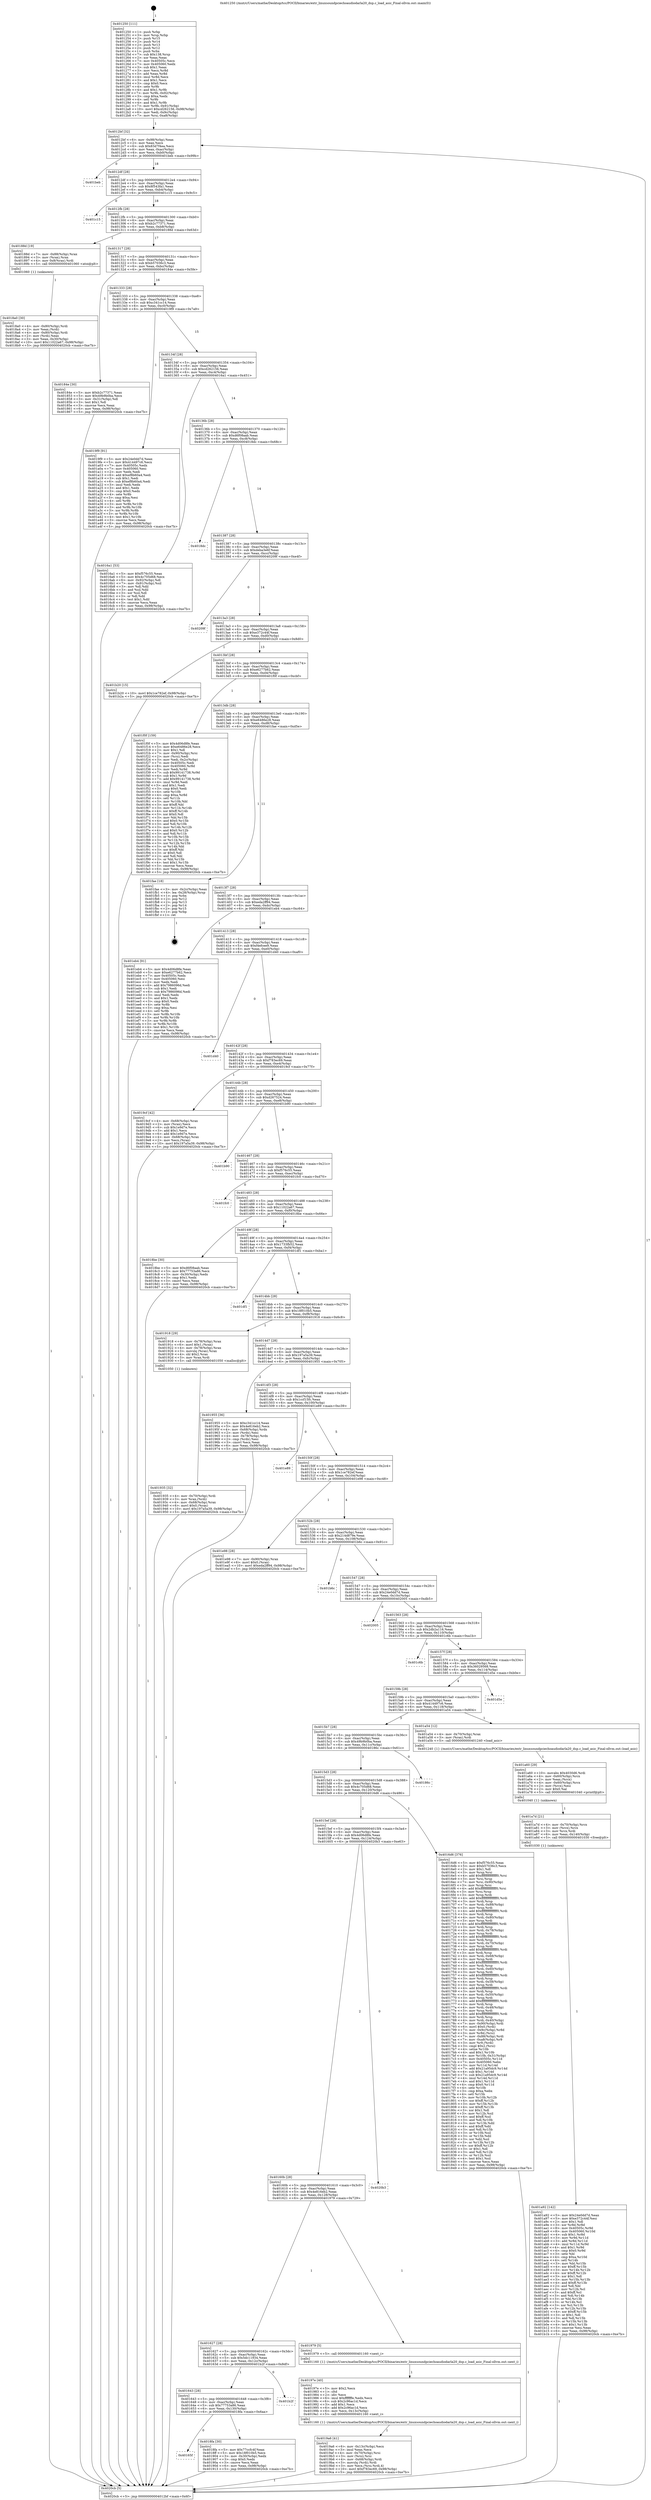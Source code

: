 digraph "0x401250" {
  label = "0x401250 (/mnt/c/Users/mathe/Desktop/tcc/POCII/binaries/extr_linuxsoundpciechoaudiodarla20_dsp.c_load_asic_Final-ollvm.out::main(0))"
  labelloc = "t"
  node[shape=record]

  Entry [label="",width=0.3,height=0.3,shape=circle,fillcolor=black,style=filled]
  "0x4012bf" [label="{
     0x4012bf [32]\l
     | [instrs]\l
     &nbsp;&nbsp;0x4012bf \<+6\>: mov -0x98(%rbp),%eax\l
     &nbsp;&nbsp;0x4012c5 \<+2\>: mov %eax,%ecx\l
     &nbsp;&nbsp;0x4012c7 \<+6\>: sub $0x83d7f4ea,%ecx\l
     &nbsp;&nbsp;0x4012cd \<+6\>: mov %eax,-0xac(%rbp)\l
     &nbsp;&nbsp;0x4012d3 \<+6\>: mov %ecx,-0xb0(%rbp)\l
     &nbsp;&nbsp;0x4012d9 \<+6\>: je 0000000000401beb \<main+0x99b\>\l
  }"]
  "0x401beb" [label="{
     0x401beb\l
  }", style=dashed]
  "0x4012df" [label="{
     0x4012df [28]\l
     | [instrs]\l
     &nbsp;&nbsp;0x4012df \<+5\>: jmp 00000000004012e4 \<main+0x94\>\l
     &nbsp;&nbsp;0x4012e4 \<+6\>: mov -0xac(%rbp),%eax\l
     &nbsp;&nbsp;0x4012ea \<+5\>: sub $0x8f543fa1,%eax\l
     &nbsp;&nbsp;0x4012ef \<+6\>: mov %eax,-0xb4(%rbp)\l
     &nbsp;&nbsp;0x4012f5 \<+6\>: je 0000000000401c15 \<main+0x9c5\>\l
  }"]
  Exit [label="",width=0.3,height=0.3,shape=circle,fillcolor=black,style=filled,peripheries=2]
  "0x401c15" [label="{
     0x401c15\l
  }", style=dashed]
  "0x4012fb" [label="{
     0x4012fb [28]\l
     | [instrs]\l
     &nbsp;&nbsp;0x4012fb \<+5\>: jmp 0000000000401300 \<main+0xb0\>\l
     &nbsp;&nbsp;0x401300 \<+6\>: mov -0xac(%rbp),%eax\l
     &nbsp;&nbsp;0x401306 \<+5\>: sub $0xb2c77371,%eax\l
     &nbsp;&nbsp;0x40130b \<+6\>: mov %eax,-0xb8(%rbp)\l
     &nbsp;&nbsp;0x401311 \<+6\>: je 000000000040188d \<main+0x63d\>\l
  }"]
  "0x401a92" [label="{
     0x401a92 [142]\l
     | [instrs]\l
     &nbsp;&nbsp;0x401a92 \<+5\>: mov $0x24e0dd7d,%eax\l
     &nbsp;&nbsp;0x401a97 \<+5\>: mov $0xe372c44f,%esi\l
     &nbsp;&nbsp;0x401a9c \<+2\>: mov $0x1,%dl\l
     &nbsp;&nbsp;0x401a9e \<+3\>: xor %r8d,%r8d\l
     &nbsp;&nbsp;0x401aa1 \<+8\>: mov 0x40505c,%r9d\l
     &nbsp;&nbsp;0x401aa9 \<+8\>: mov 0x405060,%r10d\l
     &nbsp;&nbsp;0x401ab1 \<+4\>: sub $0x1,%r8d\l
     &nbsp;&nbsp;0x401ab5 \<+3\>: mov %r9d,%r11d\l
     &nbsp;&nbsp;0x401ab8 \<+3\>: add %r8d,%r11d\l
     &nbsp;&nbsp;0x401abb \<+4\>: imul %r11d,%r9d\l
     &nbsp;&nbsp;0x401abf \<+4\>: and $0x1,%r9d\l
     &nbsp;&nbsp;0x401ac3 \<+4\>: cmp $0x0,%r9d\l
     &nbsp;&nbsp;0x401ac7 \<+3\>: sete %bl\l
     &nbsp;&nbsp;0x401aca \<+4\>: cmp $0xa,%r10d\l
     &nbsp;&nbsp;0x401ace \<+4\>: setl %r14b\l
     &nbsp;&nbsp;0x401ad2 \<+3\>: mov %bl,%r15b\l
     &nbsp;&nbsp;0x401ad5 \<+4\>: xor $0xff,%r15b\l
     &nbsp;&nbsp;0x401ad9 \<+3\>: mov %r14b,%r12b\l
     &nbsp;&nbsp;0x401adc \<+4\>: xor $0xff,%r12b\l
     &nbsp;&nbsp;0x401ae0 \<+3\>: xor $0x1,%dl\l
     &nbsp;&nbsp;0x401ae3 \<+3\>: mov %r15b,%r13b\l
     &nbsp;&nbsp;0x401ae6 \<+4\>: and $0xff,%r13b\l
     &nbsp;&nbsp;0x401aea \<+2\>: and %dl,%bl\l
     &nbsp;&nbsp;0x401aec \<+3\>: mov %r12b,%cl\l
     &nbsp;&nbsp;0x401aef \<+3\>: and $0xff,%cl\l
     &nbsp;&nbsp;0x401af2 \<+3\>: and %dl,%r14b\l
     &nbsp;&nbsp;0x401af5 \<+3\>: or %bl,%r13b\l
     &nbsp;&nbsp;0x401af8 \<+3\>: or %r14b,%cl\l
     &nbsp;&nbsp;0x401afb \<+3\>: xor %cl,%r13b\l
     &nbsp;&nbsp;0x401afe \<+3\>: or %r12b,%r15b\l
     &nbsp;&nbsp;0x401b01 \<+4\>: xor $0xff,%r15b\l
     &nbsp;&nbsp;0x401b05 \<+3\>: or $0x1,%dl\l
     &nbsp;&nbsp;0x401b08 \<+3\>: and %dl,%r15b\l
     &nbsp;&nbsp;0x401b0b \<+3\>: or %r15b,%r13b\l
     &nbsp;&nbsp;0x401b0e \<+4\>: test $0x1,%r13b\l
     &nbsp;&nbsp;0x401b12 \<+3\>: cmovne %esi,%eax\l
     &nbsp;&nbsp;0x401b15 \<+6\>: mov %eax,-0x98(%rbp)\l
     &nbsp;&nbsp;0x401b1b \<+5\>: jmp 00000000004020cb \<main+0xe7b\>\l
  }"]
  "0x40188d" [label="{
     0x40188d [19]\l
     | [instrs]\l
     &nbsp;&nbsp;0x40188d \<+7\>: mov -0x88(%rbp),%rax\l
     &nbsp;&nbsp;0x401894 \<+3\>: mov (%rax),%rax\l
     &nbsp;&nbsp;0x401897 \<+4\>: mov 0x8(%rax),%rdi\l
     &nbsp;&nbsp;0x40189b \<+5\>: call 0000000000401060 \<atoi@plt\>\l
     | [calls]\l
     &nbsp;&nbsp;0x401060 \{1\} (unknown)\l
  }"]
  "0x401317" [label="{
     0x401317 [28]\l
     | [instrs]\l
     &nbsp;&nbsp;0x401317 \<+5\>: jmp 000000000040131c \<main+0xcc\>\l
     &nbsp;&nbsp;0x40131c \<+6\>: mov -0xac(%rbp),%eax\l
     &nbsp;&nbsp;0x401322 \<+5\>: sub $0xb57036c3,%eax\l
     &nbsp;&nbsp;0x401327 \<+6\>: mov %eax,-0xbc(%rbp)\l
     &nbsp;&nbsp;0x40132d \<+6\>: je 000000000040184e \<main+0x5fe\>\l
  }"]
  "0x401a7d" [label="{
     0x401a7d [21]\l
     | [instrs]\l
     &nbsp;&nbsp;0x401a7d \<+4\>: mov -0x70(%rbp),%rcx\l
     &nbsp;&nbsp;0x401a81 \<+3\>: mov (%rcx),%rcx\l
     &nbsp;&nbsp;0x401a84 \<+3\>: mov %rcx,%rdi\l
     &nbsp;&nbsp;0x401a87 \<+6\>: mov %eax,-0x140(%rbp)\l
     &nbsp;&nbsp;0x401a8d \<+5\>: call 0000000000401030 \<free@plt\>\l
     | [calls]\l
     &nbsp;&nbsp;0x401030 \{1\} (unknown)\l
  }"]
  "0x40184e" [label="{
     0x40184e [30]\l
     | [instrs]\l
     &nbsp;&nbsp;0x40184e \<+5\>: mov $0xb2c77371,%eax\l
     &nbsp;&nbsp;0x401853 \<+5\>: mov $0x49b9b0ba,%ecx\l
     &nbsp;&nbsp;0x401858 \<+3\>: mov -0x31(%rbp),%dl\l
     &nbsp;&nbsp;0x40185b \<+3\>: test $0x1,%dl\l
     &nbsp;&nbsp;0x40185e \<+3\>: cmovne %ecx,%eax\l
     &nbsp;&nbsp;0x401861 \<+6\>: mov %eax,-0x98(%rbp)\l
     &nbsp;&nbsp;0x401867 \<+5\>: jmp 00000000004020cb \<main+0xe7b\>\l
  }"]
  "0x401333" [label="{
     0x401333 [28]\l
     | [instrs]\l
     &nbsp;&nbsp;0x401333 \<+5\>: jmp 0000000000401338 \<main+0xe8\>\l
     &nbsp;&nbsp;0x401338 \<+6\>: mov -0xac(%rbp),%eax\l
     &nbsp;&nbsp;0x40133e \<+5\>: sub $0xc341cc14,%eax\l
     &nbsp;&nbsp;0x401343 \<+6\>: mov %eax,-0xc0(%rbp)\l
     &nbsp;&nbsp;0x401349 \<+6\>: je 00000000004019f9 \<main+0x7a9\>\l
  }"]
  "0x401a60" [label="{
     0x401a60 [29]\l
     | [instrs]\l
     &nbsp;&nbsp;0x401a60 \<+10\>: movabs $0x4030d6,%rdi\l
     &nbsp;&nbsp;0x401a6a \<+4\>: mov -0x60(%rbp),%rcx\l
     &nbsp;&nbsp;0x401a6e \<+2\>: mov %eax,(%rcx)\l
     &nbsp;&nbsp;0x401a70 \<+4\>: mov -0x60(%rbp),%rcx\l
     &nbsp;&nbsp;0x401a74 \<+2\>: mov (%rcx),%esi\l
     &nbsp;&nbsp;0x401a76 \<+2\>: mov $0x0,%al\l
     &nbsp;&nbsp;0x401a78 \<+5\>: call 0000000000401040 \<printf@plt\>\l
     | [calls]\l
     &nbsp;&nbsp;0x401040 \{1\} (unknown)\l
  }"]
  "0x4019f9" [label="{
     0x4019f9 [91]\l
     | [instrs]\l
     &nbsp;&nbsp;0x4019f9 \<+5\>: mov $0x24e0dd7d,%eax\l
     &nbsp;&nbsp;0x4019fe \<+5\>: mov $0x414497c6,%ecx\l
     &nbsp;&nbsp;0x401a03 \<+7\>: mov 0x40505c,%edx\l
     &nbsp;&nbsp;0x401a0a \<+7\>: mov 0x405060,%esi\l
     &nbsp;&nbsp;0x401a11 \<+2\>: mov %edx,%edi\l
     &nbsp;&nbsp;0x401a13 \<+6\>: add $0xef8b60a4,%edi\l
     &nbsp;&nbsp;0x401a19 \<+3\>: sub $0x1,%edi\l
     &nbsp;&nbsp;0x401a1c \<+6\>: sub $0xef8b60a4,%edi\l
     &nbsp;&nbsp;0x401a22 \<+3\>: imul %edi,%edx\l
     &nbsp;&nbsp;0x401a25 \<+3\>: and $0x1,%edx\l
     &nbsp;&nbsp;0x401a28 \<+3\>: cmp $0x0,%edx\l
     &nbsp;&nbsp;0x401a2b \<+4\>: sete %r8b\l
     &nbsp;&nbsp;0x401a2f \<+3\>: cmp $0xa,%esi\l
     &nbsp;&nbsp;0x401a32 \<+4\>: setl %r9b\l
     &nbsp;&nbsp;0x401a36 \<+3\>: mov %r8b,%r10b\l
     &nbsp;&nbsp;0x401a39 \<+3\>: and %r9b,%r10b\l
     &nbsp;&nbsp;0x401a3c \<+3\>: xor %r9b,%r8b\l
     &nbsp;&nbsp;0x401a3f \<+3\>: or %r8b,%r10b\l
     &nbsp;&nbsp;0x401a42 \<+4\>: test $0x1,%r10b\l
     &nbsp;&nbsp;0x401a46 \<+3\>: cmovne %ecx,%eax\l
     &nbsp;&nbsp;0x401a49 \<+6\>: mov %eax,-0x98(%rbp)\l
     &nbsp;&nbsp;0x401a4f \<+5\>: jmp 00000000004020cb \<main+0xe7b\>\l
  }"]
  "0x40134f" [label="{
     0x40134f [28]\l
     | [instrs]\l
     &nbsp;&nbsp;0x40134f \<+5\>: jmp 0000000000401354 \<main+0x104\>\l
     &nbsp;&nbsp;0x401354 \<+6\>: mov -0xac(%rbp),%eax\l
     &nbsp;&nbsp;0x40135a \<+5\>: sub $0xcd262156,%eax\l
     &nbsp;&nbsp;0x40135f \<+6\>: mov %eax,-0xc4(%rbp)\l
     &nbsp;&nbsp;0x401365 \<+6\>: je 00000000004016a1 \<main+0x451\>\l
  }"]
  "0x4019a6" [label="{
     0x4019a6 [41]\l
     | [instrs]\l
     &nbsp;&nbsp;0x4019a6 \<+6\>: mov -0x13c(%rbp),%ecx\l
     &nbsp;&nbsp;0x4019ac \<+3\>: imul %eax,%ecx\l
     &nbsp;&nbsp;0x4019af \<+4\>: mov -0x70(%rbp),%rsi\l
     &nbsp;&nbsp;0x4019b3 \<+3\>: mov (%rsi),%rsi\l
     &nbsp;&nbsp;0x4019b6 \<+4\>: mov -0x68(%rbp),%rdi\l
     &nbsp;&nbsp;0x4019ba \<+3\>: movslq (%rdi),%rdi\l
     &nbsp;&nbsp;0x4019bd \<+3\>: mov %ecx,(%rsi,%rdi,4)\l
     &nbsp;&nbsp;0x4019c0 \<+10\>: movl $0xf783ec69,-0x98(%rbp)\l
     &nbsp;&nbsp;0x4019ca \<+5\>: jmp 00000000004020cb \<main+0xe7b\>\l
  }"]
  "0x4016a1" [label="{
     0x4016a1 [53]\l
     | [instrs]\l
     &nbsp;&nbsp;0x4016a1 \<+5\>: mov $0xf576c55,%eax\l
     &nbsp;&nbsp;0x4016a6 \<+5\>: mov $0x4c705d68,%ecx\l
     &nbsp;&nbsp;0x4016ab \<+6\>: mov -0x92(%rbp),%dl\l
     &nbsp;&nbsp;0x4016b1 \<+7\>: mov -0x91(%rbp),%sil\l
     &nbsp;&nbsp;0x4016b8 \<+3\>: mov %dl,%dil\l
     &nbsp;&nbsp;0x4016bb \<+3\>: and %sil,%dil\l
     &nbsp;&nbsp;0x4016be \<+3\>: xor %sil,%dl\l
     &nbsp;&nbsp;0x4016c1 \<+3\>: or %dl,%dil\l
     &nbsp;&nbsp;0x4016c4 \<+4\>: test $0x1,%dil\l
     &nbsp;&nbsp;0x4016c8 \<+3\>: cmovne %ecx,%eax\l
     &nbsp;&nbsp;0x4016cb \<+6\>: mov %eax,-0x98(%rbp)\l
     &nbsp;&nbsp;0x4016d1 \<+5\>: jmp 00000000004020cb \<main+0xe7b\>\l
  }"]
  "0x40136b" [label="{
     0x40136b [28]\l
     | [instrs]\l
     &nbsp;&nbsp;0x40136b \<+5\>: jmp 0000000000401370 \<main+0x120\>\l
     &nbsp;&nbsp;0x401370 \<+6\>: mov -0xac(%rbp),%eax\l
     &nbsp;&nbsp;0x401376 \<+5\>: sub $0xd6f08aab,%eax\l
     &nbsp;&nbsp;0x40137b \<+6\>: mov %eax,-0xc8(%rbp)\l
     &nbsp;&nbsp;0x401381 \<+6\>: je 00000000004018dc \<main+0x68c\>\l
  }"]
  "0x4020cb" [label="{
     0x4020cb [5]\l
     | [instrs]\l
     &nbsp;&nbsp;0x4020cb \<+5\>: jmp 00000000004012bf \<main+0x6f\>\l
  }"]
  "0x401250" [label="{
     0x401250 [111]\l
     | [instrs]\l
     &nbsp;&nbsp;0x401250 \<+1\>: push %rbp\l
     &nbsp;&nbsp;0x401251 \<+3\>: mov %rsp,%rbp\l
     &nbsp;&nbsp;0x401254 \<+2\>: push %r15\l
     &nbsp;&nbsp;0x401256 \<+2\>: push %r14\l
     &nbsp;&nbsp;0x401258 \<+2\>: push %r13\l
     &nbsp;&nbsp;0x40125a \<+2\>: push %r12\l
     &nbsp;&nbsp;0x40125c \<+1\>: push %rbx\l
     &nbsp;&nbsp;0x40125d \<+7\>: sub $0x138,%rsp\l
     &nbsp;&nbsp;0x401264 \<+2\>: xor %eax,%eax\l
     &nbsp;&nbsp;0x401266 \<+7\>: mov 0x40505c,%ecx\l
     &nbsp;&nbsp;0x40126d \<+7\>: mov 0x405060,%edx\l
     &nbsp;&nbsp;0x401274 \<+3\>: sub $0x1,%eax\l
     &nbsp;&nbsp;0x401277 \<+3\>: mov %ecx,%r8d\l
     &nbsp;&nbsp;0x40127a \<+3\>: add %eax,%r8d\l
     &nbsp;&nbsp;0x40127d \<+4\>: imul %r8d,%ecx\l
     &nbsp;&nbsp;0x401281 \<+3\>: and $0x1,%ecx\l
     &nbsp;&nbsp;0x401284 \<+3\>: cmp $0x0,%ecx\l
     &nbsp;&nbsp;0x401287 \<+4\>: sete %r9b\l
     &nbsp;&nbsp;0x40128b \<+4\>: and $0x1,%r9b\l
     &nbsp;&nbsp;0x40128f \<+7\>: mov %r9b,-0x92(%rbp)\l
     &nbsp;&nbsp;0x401296 \<+3\>: cmp $0xa,%edx\l
     &nbsp;&nbsp;0x401299 \<+4\>: setl %r9b\l
     &nbsp;&nbsp;0x40129d \<+4\>: and $0x1,%r9b\l
     &nbsp;&nbsp;0x4012a1 \<+7\>: mov %r9b,-0x91(%rbp)\l
     &nbsp;&nbsp;0x4012a8 \<+10\>: movl $0xcd262156,-0x98(%rbp)\l
     &nbsp;&nbsp;0x4012b2 \<+6\>: mov %edi,-0x9c(%rbp)\l
     &nbsp;&nbsp;0x4012b8 \<+7\>: mov %rsi,-0xa8(%rbp)\l
  }"]
  "0x40197e" [label="{
     0x40197e [40]\l
     | [instrs]\l
     &nbsp;&nbsp;0x40197e \<+5\>: mov $0x2,%ecx\l
     &nbsp;&nbsp;0x401983 \<+1\>: cltd\l
     &nbsp;&nbsp;0x401984 \<+2\>: idiv %ecx\l
     &nbsp;&nbsp;0x401986 \<+6\>: imul $0xfffffffe,%edx,%ecx\l
     &nbsp;&nbsp;0x40198c \<+6\>: sub $0x2c96ac1d,%ecx\l
     &nbsp;&nbsp;0x401992 \<+3\>: add $0x1,%ecx\l
     &nbsp;&nbsp;0x401995 \<+6\>: add $0x2c96ac1d,%ecx\l
     &nbsp;&nbsp;0x40199b \<+6\>: mov %ecx,-0x13c(%rbp)\l
     &nbsp;&nbsp;0x4019a1 \<+5\>: call 0000000000401160 \<next_i\>\l
     | [calls]\l
     &nbsp;&nbsp;0x401160 \{1\} (/mnt/c/Users/mathe/Desktop/tcc/POCII/binaries/extr_linuxsoundpciechoaudiodarla20_dsp.c_load_asic_Final-ollvm.out::next_i)\l
  }"]
  "0x4018dc" [label="{
     0x4018dc\l
  }", style=dashed]
  "0x401387" [label="{
     0x401387 [28]\l
     | [instrs]\l
     &nbsp;&nbsp;0x401387 \<+5\>: jmp 000000000040138c \<main+0x13c\>\l
     &nbsp;&nbsp;0x40138c \<+6\>: mov -0xac(%rbp),%eax\l
     &nbsp;&nbsp;0x401392 \<+5\>: sub $0xdeba3e6f,%eax\l
     &nbsp;&nbsp;0x401397 \<+6\>: mov %eax,-0xcc(%rbp)\l
     &nbsp;&nbsp;0x40139d \<+6\>: je 000000000040209f \<main+0xe4f\>\l
  }"]
  "0x401935" [label="{
     0x401935 [32]\l
     | [instrs]\l
     &nbsp;&nbsp;0x401935 \<+4\>: mov -0x70(%rbp),%rdi\l
     &nbsp;&nbsp;0x401939 \<+3\>: mov %rax,(%rdi)\l
     &nbsp;&nbsp;0x40193c \<+4\>: mov -0x68(%rbp),%rax\l
     &nbsp;&nbsp;0x401940 \<+6\>: movl $0x0,(%rax)\l
     &nbsp;&nbsp;0x401946 \<+10\>: movl $0x197a5a39,-0x98(%rbp)\l
     &nbsp;&nbsp;0x401950 \<+5\>: jmp 00000000004020cb \<main+0xe7b\>\l
  }"]
  "0x40209f" [label="{
     0x40209f\l
  }", style=dashed]
  "0x4013a3" [label="{
     0x4013a3 [28]\l
     | [instrs]\l
     &nbsp;&nbsp;0x4013a3 \<+5\>: jmp 00000000004013a8 \<main+0x158\>\l
     &nbsp;&nbsp;0x4013a8 \<+6\>: mov -0xac(%rbp),%eax\l
     &nbsp;&nbsp;0x4013ae \<+5\>: sub $0xe372c44f,%eax\l
     &nbsp;&nbsp;0x4013b3 \<+6\>: mov %eax,-0xd0(%rbp)\l
     &nbsp;&nbsp;0x4013b9 \<+6\>: je 0000000000401b20 \<main+0x8d0\>\l
  }"]
  "0x40165f" [label="{
     0x40165f\l
  }", style=dashed]
  "0x401b20" [label="{
     0x401b20 [15]\l
     | [instrs]\l
     &nbsp;&nbsp;0x401b20 \<+10\>: movl $0x1ce782ef,-0x98(%rbp)\l
     &nbsp;&nbsp;0x401b2a \<+5\>: jmp 00000000004020cb \<main+0xe7b\>\l
  }"]
  "0x4013bf" [label="{
     0x4013bf [28]\l
     | [instrs]\l
     &nbsp;&nbsp;0x4013bf \<+5\>: jmp 00000000004013c4 \<main+0x174\>\l
     &nbsp;&nbsp;0x4013c4 \<+6\>: mov -0xac(%rbp),%eax\l
     &nbsp;&nbsp;0x4013ca \<+5\>: sub $0xe6277b62,%eax\l
     &nbsp;&nbsp;0x4013cf \<+6\>: mov %eax,-0xd4(%rbp)\l
     &nbsp;&nbsp;0x4013d5 \<+6\>: je 0000000000401f0f \<main+0xcbf\>\l
  }"]
  "0x4018fa" [label="{
     0x4018fa [30]\l
     | [instrs]\l
     &nbsp;&nbsp;0x4018fa \<+5\>: mov $0x77ccfc4f,%eax\l
     &nbsp;&nbsp;0x4018ff \<+5\>: mov $0x18f010b5,%ecx\l
     &nbsp;&nbsp;0x401904 \<+3\>: mov -0x30(%rbp),%edx\l
     &nbsp;&nbsp;0x401907 \<+3\>: cmp $0x0,%edx\l
     &nbsp;&nbsp;0x40190a \<+3\>: cmove %ecx,%eax\l
     &nbsp;&nbsp;0x40190d \<+6\>: mov %eax,-0x98(%rbp)\l
     &nbsp;&nbsp;0x401913 \<+5\>: jmp 00000000004020cb \<main+0xe7b\>\l
  }"]
  "0x401f0f" [label="{
     0x401f0f [159]\l
     | [instrs]\l
     &nbsp;&nbsp;0x401f0f \<+5\>: mov $0x4d06d8fe,%eax\l
     &nbsp;&nbsp;0x401f14 \<+5\>: mov $0xe6486e28,%ecx\l
     &nbsp;&nbsp;0x401f19 \<+2\>: mov $0x1,%dl\l
     &nbsp;&nbsp;0x401f1b \<+7\>: mov -0x90(%rbp),%rsi\l
     &nbsp;&nbsp;0x401f22 \<+2\>: mov (%rsi),%edi\l
     &nbsp;&nbsp;0x401f24 \<+3\>: mov %edi,-0x2c(%rbp)\l
     &nbsp;&nbsp;0x401f27 \<+7\>: mov 0x40505c,%edi\l
     &nbsp;&nbsp;0x401f2e \<+8\>: mov 0x405060,%r8d\l
     &nbsp;&nbsp;0x401f36 \<+3\>: mov %edi,%r9d\l
     &nbsp;&nbsp;0x401f39 \<+7\>: sub $0x99141738,%r9d\l
     &nbsp;&nbsp;0x401f40 \<+4\>: sub $0x1,%r9d\l
     &nbsp;&nbsp;0x401f44 \<+7\>: add $0x99141738,%r9d\l
     &nbsp;&nbsp;0x401f4b \<+4\>: imul %r9d,%edi\l
     &nbsp;&nbsp;0x401f4f \<+3\>: and $0x1,%edi\l
     &nbsp;&nbsp;0x401f52 \<+3\>: cmp $0x0,%edi\l
     &nbsp;&nbsp;0x401f55 \<+4\>: sete %r10b\l
     &nbsp;&nbsp;0x401f59 \<+4\>: cmp $0xa,%r8d\l
     &nbsp;&nbsp;0x401f5d \<+4\>: setl %r11b\l
     &nbsp;&nbsp;0x401f61 \<+3\>: mov %r10b,%bl\l
     &nbsp;&nbsp;0x401f64 \<+3\>: xor $0xff,%bl\l
     &nbsp;&nbsp;0x401f67 \<+3\>: mov %r11b,%r14b\l
     &nbsp;&nbsp;0x401f6a \<+4\>: xor $0xff,%r14b\l
     &nbsp;&nbsp;0x401f6e \<+3\>: xor $0x0,%dl\l
     &nbsp;&nbsp;0x401f71 \<+3\>: mov %bl,%r15b\l
     &nbsp;&nbsp;0x401f74 \<+4\>: and $0x0,%r15b\l
     &nbsp;&nbsp;0x401f78 \<+3\>: and %dl,%r10b\l
     &nbsp;&nbsp;0x401f7b \<+3\>: mov %r14b,%r12b\l
     &nbsp;&nbsp;0x401f7e \<+4\>: and $0x0,%r12b\l
     &nbsp;&nbsp;0x401f82 \<+3\>: and %dl,%r11b\l
     &nbsp;&nbsp;0x401f85 \<+3\>: or %r10b,%r15b\l
     &nbsp;&nbsp;0x401f88 \<+3\>: or %r11b,%r12b\l
     &nbsp;&nbsp;0x401f8b \<+3\>: xor %r12b,%r15b\l
     &nbsp;&nbsp;0x401f8e \<+3\>: or %r14b,%bl\l
     &nbsp;&nbsp;0x401f91 \<+3\>: xor $0xff,%bl\l
     &nbsp;&nbsp;0x401f94 \<+3\>: or $0x0,%dl\l
     &nbsp;&nbsp;0x401f97 \<+2\>: and %dl,%bl\l
     &nbsp;&nbsp;0x401f99 \<+3\>: or %bl,%r15b\l
     &nbsp;&nbsp;0x401f9c \<+4\>: test $0x1,%r15b\l
     &nbsp;&nbsp;0x401fa0 \<+3\>: cmovne %ecx,%eax\l
     &nbsp;&nbsp;0x401fa3 \<+6\>: mov %eax,-0x98(%rbp)\l
     &nbsp;&nbsp;0x401fa9 \<+5\>: jmp 00000000004020cb \<main+0xe7b\>\l
  }"]
  "0x4013db" [label="{
     0x4013db [28]\l
     | [instrs]\l
     &nbsp;&nbsp;0x4013db \<+5\>: jmp 00000000004013e0 \<main+0x190\>\l
     &nbsp;&nbsp;0x4013e0 \<+6\>: mov -0xac(%rbp),%eax\l
     &nbsp;&nbsp;0x4013e6 \<+5\>: sub $0xe6486e28,%eax\l
     &nbsp;&nbsp;0x4013eb \<+6\>: mov %eax,-0xd8(%rbp)\l
     &nbsp;&nbsp;0x4013f1 \<+6\>: je 0000000000401fae \<main+0xd5e\>\l
  }"]
  "0x401643" [label="{
     0x401643 [28]\l
     | [instrs]\l
     &nbsp;&nbsp;0x401643 \<+5\>: jmp 0000000000401648 \<main+0x3f8\>\l
     &nbsp;&nbsp;0x401648 \<+6\>: mov -0xac(%rbp),%eax\l
     &nbsp;&nbsp;0x40164e \<+5\>: sub $0x77753a86,%eax\l
     &nbsp;&nbsp;0x401653 \<+6\>: mov %eax,-0x130(%rbp)\l
     &nbsp;&nbsp;0x401659 \<+6\>: je 00000000004018fa \<main+0x6aa\>\l
  }"]
  "0x401fae" [label="{
     0x401fae [18]\l
     | [instrs]\l
     &nbsp;&nbsp;0x401fae \<+3\>: mov -0x2c(%rbp),%eax\l
     &nbsp;&nbsp;0x401fb1 \<+4\>: lea -0x28(%rbp),%rsp\l
     &nbsp;&nbsp;0x401fb5 \<+1\>: pop %rbx\l
     &nbsp;&nbsp;0x401fb6 \<+2\>: pop %r12\l
     &nbsp;&nbsp;0x401fb8 \<+2\>: pop %r13\l
     &nbsp;&nbsp;0x401fba \<+2\>: pop %r14\l
     &nbsp;&nbsp;0x401fbc \<+2\>: pop %r15\l
     &nbsp;&nbsp;0x401fbe \<+1\>: pop %rbp\l
     &nbsp;&nbsp;0x401fbf \<+1\>: ret\l
  }"]
  "0x4013f7" [label="{
     0x4013f7 [28]\l
     | [instrs]\l
     &nbsp;&nbsp;0x4013f7 \<+5\>: jmp 00000000004013fc \<main+0x1ac\>\l
     &nbsp;&nbsp;0x4013fc \<+6\>: mov -0xac(%rbp),%eax\l
     &nbsp;&nbsp;0x401402 \<+5\>: sub $0xeda2ff94,%eax\l
     &nbsp;&nbsp;0x401407 \<+6\>: mov %eax,-0xdc(%rbp)\l
     &nbsp;&nbsp;0x40140d \<+6\>: je 0000000000401eb4 \<main+0xc64\>\l
  }"]
  "0x401b2f" [label="{
     0x401b2f\l
  }", style=dashed]
  "0x401eb4" [label="{
     0x401eb4 [91]\l
     | [instrs]\l
     &nbsp;&nbsp;0x401eb4 \<+5\>: mov $0x4d06d8fe,%eax\l
     &nbsp;&nbsp;0x401eb9 \<+5\>: mov $0xe6277b62,%ecx\l
     &nbsp;&nbsp;0x401ebe \<+7\>: mov 0x40505c,%edx\l
     &nbsp;&nbsp;0x401ec5 \<+7\>: mov 0x405060,%esi\l
     &nbsp;&nbsp;0x401ecc \<+2\>: mov %edx,%edi\l
     &nbsp;&nbsp;0x401ece \<+6\>: add $0x7986096d,%edi\l
     &nbsp;&nbsp;0x401ed4 \<+3\>: sub $0x1,%edi\l
     &nbsp;&nbsp;0x401ed7 \<+6\>: sub $0x7986096d,%edi\l
     &nbsp;&nbsp;0x401edd \<+3\>: imul %edi,%edx\l
     &nbsp;&nbsp;0x401ee0 \<+3\>: and $0x1,%edx\l
     &nbsp;&nbsp;0x401ee3 \<+3\>: cmp $0x0,%edx\l
     &nbsp;&nbsp;0x401ee6 \<+4\>: sete %r8b\l
     &nbsp;&nbsp;0x401eea \<+3\>: cmp $0xa,%esi\l
     &nbsp;&nbsp;0x401eed \<+4\>: setl %r9b\l
     &nbsp;&nbsp;0x401ef1 \<+3\>: mov %r8b,%r10b\l
     &nbsp;&nbsp;0x401ef4 \<+3\>: and %r9b,%r10b\l
     &nbsp;&nbsp;0x401ef7 \<+3\>: xor %r9b,%r8b\l
     &nbsp;&nbsp;0x401efa \<+3\>: or %r8b,%r10b\l
     &nbsp;&nbsp;0x401efd \<+4\>: test $0x1,%r10b\l
     &nbsp;&nbsp;0x401f01 \<+3\>: cmovne %ecx,%eax\l
     &nbsp;&nbsp;0x401f04 \<+6\>: mov %eax,-0x98(%rbp)\l
     &nbsp;&nbsp;0x401f0a \<+5\>: jmp 00000000004020cb \<main+0xe7b\>\l
  }"]
  "0x401413" [label="{
     0x401413 [28]\l
     | [instrs]\l
     &nbsp;&nbsp;0x401413 \<+5\>: jmp 0000000000401418 \<main+0x1c8\>\l
     &nbsp;&nbsp;0x401418 \<+6\>: mov -0xac(%rbp),%eax\l
     &nbsp;&nbsp;0x40141e \<+5\>: sub $0xf4efcee9,%eax\l
     &nbsp;&nbsp;0x401423 \<+6\>: mov %eax,-0xe0(%rbp)\l
     &nbsp;&nbsp;0x401429 \<+6\>: je 0000000000401d40 \<main+0xaf0\>\l
  }"]
  "0x401627" [label="{
     0x401627 [28]\l
     | [instrs]\l
     &nbsp;&nbsp;0x401627 \<+5\>: jmp 000000000040162c \<main+0x3dc\>\l
     &nbsp;&nbsp;0x40162c \<+6\>: mov -0xac(%rbp),%eax\l
     &nbsp;&nbsp;0x401632 \<+5\>: sub $0x5dc11934,%eax\l
     &nbsp;&nbsp;0x401637 \<+6\>: mov %eax,-0x12c(%rbp)\l
     &nbsp;&nbsp;0x40163d \<+6\>: je 0000000000401b2f \<main+0x8df\>\l
  }"]
  "0x401d40" [label="{
     0x401d40\l
  }", style=dashed]
  "0x40142f" [label="{
     0x40142f [28]\l
     | [instrs]\l
     &nbsp;&nbsp;0x40142f \<+5\>: jmp 0000000000401434 \<main+0x1e4\>\l
     &nbsp;&nbsp;0x401434 \<+6\>: mov -0xac(%rbp),%eax\l
     &nbsp;&nbsp;0x40143a \<+5\>: sub $0xf783ec69,%eax\l
     &nbsp;&nbsp;0x40143f \<+6\>: mov %eax,-0xe4(%rbp)\l
     &nbsp;&nbsp;0x401445 \<+6\>: je 00000000004019cf \<main+0x77f\>\l
  }"]
  "0x401979" [label="{
     0x401979 [5]\l
     | [instrs]\l
     &nbsp;&nbsp;0x401979 \<+5\>: call 0000000000401160 \<next_i\>\l
     | [calls]\l
     &nbsp;&nbsp;0x401160 \{1\} (/mnt/c/Users/mathe/Desktop/tcc/POCII/binaries/extr_linuxsoundpciechoaudiodarla20_dsp.c_load_asic_Final-ollvm.out::next_i)\l
  }"]
  "0x4019cf" [label="{
     0x4019cf [42]\l
     | [instrs]\l
     &nbsp;&nbsp;0x4019cf \<+4\>: mov -0x68(%rbp),%rax\l
     &nbsp;&nbsp;0x4019d3 \<+2\>: mov (%rax),%ecx\l
     &nbsp;&nbsp;0x4019d5 \<+6\>: sub $0x1e9d7e,%ecx\l
     &nbsp;&nbsp;0x4019db \<+3\>: add $0x1,%ecx\l
     &nbsp;&nbsp;0x4019de \<+6\>: add $0x1e9d7e,%ecx\l
     &nbsp;&nbsp;0x4019e4 \<+4\>: mov -0x68(%rbp),%rax\l
     &nbsp;&nbsp;0x4019e8 \<+2\>: mov %ecx,(%rax)\l
     &nbsp;&nbsp;0x4019ea \<+10\>: movl $0x197a5a39,-0x98(%rbp)\l
     &nbsp;&nbsp;0x4019f4 \<+5\>: jmp 00000000004020cb \<main+0xe7b\>\l
  }"]
  "0x40144b" [label="{
     0x40144b [28]\l
     | [instrs]\l
     &nbsp;&nbsp;0x40144b \<+5\>: jmp 0000000000401450 \<main+0x200\>\l
     &nbsp;&nbsp;0x401450 \<+6\>: mov -0xac(%rbp),%eax\l
     &nbsp;&nbsp;0x401456 \<+5\>: sub $0xd267524,%eax\l
     &nbsp;&nbsp;0x40145b \<+6\>: mov %eax,-0xe8(%rbp)\l
     &nbsp;&nbsp;0x401461 \<+6\>: je 0000000000401b90 \<main+0x940\>\l
  }"]
  "0x40160b" [label="{
     0x40160b [28]\l
     | [instrs]\l
     &nbsp;&nbsp;0x40160b \<+5\>: jmp 0000000000401610 \<main+0x3c0\>\l
     &nbsp;&nbsp;0x401610 \<+6\>: mov -0xac(%rbp),%eax\l
     &nbsp;&nbsp;0x401616 \<+5\>: sub $0x4e816eb2,%eax\l
     &nbsp;&nbsp;0x40161b \<+6\>: mov %eax,-0x128(%rbp)\l
     &nbsp;&nbsp;0x401621 \<+6\>: je 0000000000401979 \<main+0x729\>\l
  }"]
  "0x401b90" [label="{
     0x401b90\l
  }", style=dashed]
  "0x401467" [label="{
     0x401467 [28]\l
     | [instrs]\l
     &nbsp;&nbsp;0x401467 \<+5\>: jmp 000000000040146c \<main+0x21c\>\l
     &nbsp;&nbsp;0x40146c \<+6\>: mov -0xac(%rbp),%eax\l
     &nbsp;&nbsp;0x401472 \<+5\>: sub $0xf576c55,%eax\l
     &nbsp;&nbsp;0x401477 \<+6\>: mov %eax,-0xec(%rbp)\l
     &nbsp;&nbsp;0x40147d \<+6\>: je 0000000000401fc0 \<main+0xd70\>\l
  }"]
  "0x4020b3" [label="{
     0x4020b3\l
  }", style=dashed]
  "0x401fc0" [label="{
     0x401fc0\l
  }", style=dashed]
  "0x401483" [label="{
     0x401483 [28]\l
     | [instrs]\l
     &nbsp;&nbsp;0x401483 \<+5\>: jmp 0000000000401488 \<main+0x238\>\l
     &nbsp;&nbsp;0x401488 \<+6\>: mov -0xac(%rbp),%eax\l
     &nbsp;&nbsp;0x40148e \<+5\>: sub $0x11022a67,%eax\l
     &nbsp;&nbsp;0x401493 \<+6\>: mov %eax,-0xf0(%rbp)\l
     &nbsp;&nbsp;0x401499 \<+6\>: je 00000000004018be \<main+0x66e\>\l
  }"]
  "0x4018a0" [label="{
     0x4018a0 [30]\l
     | [instrs]\l
     &nbsp;&nbsp;0x4018a0 \<+4\>: mov -0x80(%rbp),%rdi\l
     &nbsp;&nbsp;0x4018a4 \<+2\>: mov %eax,(%rdi)\l
     &nbsp;&nbsp;0x4018a6 \<+4\>: mov -0x80(%rbp),%rdi\l
     &nbsp;&nbsp;0x4018aa \<+2\>: mov (%rdi),%eax\l
     &nbsp;&nbsp;0x4018ac \<+3\>: mov %eax,-0x30(%rbp)\l
     &nbsp;&nbsp;0x4018af \<+10\>: movl $0x11022a67,-0x98(%rbp)\l
     &nbsp;&nbsp;0x4018b9 \<+5\>: jmp 00000000004020cb \<main+0xe7b\>\l
  }"]
  "0x4018be" [label="{
     0x4018be [30]\l
     | [instrs]\l
     &nbsp;&nbsp;0x4018be \<+5\>: mov $0xd6f08aab,%eax\l
     &nbsp;&nbsp;0x4018c3 \<+5\>: mov $0x77753a86,%ecx\l
     &nbsp;&nbsp;0x4018c8 \<+3\>: mov -0x30(%rbp),%edx\l
     &nbsp;&nbsp;0x4018cb \<+3\>: cmp $0x1,%edx\l
     &nbsp;&nbsp;0x4018ce \<+3\>: cmovl %ecx,%eax\l
     &nbsp;&nbsp;0x4018d1 \<+6\>: mov %eax,-0x98(%rbp)\l
     &nbsp;&nbsp;0x4018d7 \<+5\>: jmp 00000000004020cb \<main+0xe7b\>\l
  }"]
  "0x40149f" [label="{
     0x40149f [28]\l
     | [instrs]\l
     &nbsp;&nbsp;0x40149f \<+5\>: jmp 00000000004014a4 \<main+0x254\>\l
     &nbsp;&nbsp;0x4014a4 \<+6\>: mov -0xac(%rbp),%eax\l
     &nbsp;&nbsp;0x4014aa \<+5\>: sub $0x1733fb52,%eax\l
     &nbsp;&nbsp;0x4014af \<+6\>: mov %eax,-0xf4(%rbp)\l
     &nbsp;&nbsp;0x4014b5 \<+6\>: je 0000000000401df1 \<main+0xba1\>\l
  }"]
  "0x4015ef" [label="{
     0x4015ef [28]\l
     | [instrs]\l
     &nbsp;&nbsp;0x4015ef \<+5\>: jmp 00000000004015f4 \<main+0x3a4\>\l
     &nbsp;&nbsp;0x4015f4 \<+6\>: mov -0xac(%rbp),%eax\l
     &nbsp;&nbsp;0x4015fa \<+5\>: sub $0x4d06d8fe,%eax\l
     &nbsp;&nbsp;0x4015ff \<+6\>: mov %eax,-0x124(%rbp)\l
     &nbsp;&nbsp;0x401605 \<+6\>: je 00000000004020b3 \<main+0xe63\>\l
  }"]
  "0x401df1" [label="{
     0x401df1\l
  }", style=dashed]
  "0x4014bb" [label="{
     0x4014bb [28]\l
     | [instrs]\l
     &nbsp;&nbsp;0x4014bb \<+5\>: jmp 00000000004014c0 \<main+0x270\>\l
     &nbsp;&nbsp;0x4014c0 \<+6\>: mov -0xac(%rbp),%eax\l
     &nbsp;&nbsp;0x4014c6 \<+5\>: sub $0x18f010b5,%eax\l
     &nbsp;&nbsp;0x4014cb \<+6\>: mov %eax,-0xf8(%rbp)\l
     &nbsp;&nbsp;0x4014d1 \<+6\>: je 0000000000401918 \<main+0x6c8\>\l
  }"]
  "0x4016d6" [label="{
     0x4016d6 [376]\l
     | [instrs]\l
     &nbsp;&nbsp;0x4016d6 \<+5\>: mov $0xf576c55,%eax\l
     &nbsp;&nbsp;0x4016db \<+5\>: mov $0xb57036c3,%ecx\l
     &nbsp;&nbsp;0x4016e0 \<+2\>: mov $0x1,%dl\l
     &nbsp;&nbsp;0x4016e2 \<+3\>: mov %rsp,%rsi\l
     &nbsp;&nbsp;0x4016e5 \<+4\>: add $0xfffffffffffffff0,%rsi\l
     &nbsp;&nbsp;0x4016e9 \<+3\>: mov %rsi,%rsp\l
     &nbsp;&nbsp;0x4016ec \<+7\>: mov %rsi,-0x90(%rbp)\l
     &nbsp;&nbsp;0x4016f3 \<+3\>: mov %rsp,%rsi\l
     &nbsp;&nbsp;0x4016f6 \<+4\>: add $0xfffffffffffffff0,%rsi\l
     &nbsp;&nbsp;0x4016fa \<+3\>: mov %rsi,%rsp\l
     &nbsp;&nbsp;0x4016fd \<+3\>: mov %rsp,%rdi\l
     &nbsp;&nbsp;0x401700 \<+4\>: add $0xfffffffffffffff0,%rdi\l
     &nbsp;&nbsp;0x401704 \<+3\>: mov %rdi,%rsp\l
     &nbsp;&nbsp;0x401707 \<+7\>: mov %rdi,-0x88(%rbp)\l
     &nbsp;&nbsp;0x40170e \<+3\>: mov %rsp,%rdi\l
     &nbsp;&nbsp;0x401711 \<+4\>: add $0xfffffffffffffff0,%rdi\l
     &nbsp;&nbsp;0x401715 \<+3\>: mov %rdi,%rsp\l
     &nbsp;&nbsp;0x401718 \<+4\>: mov %rdi,-0x80(%rbp)\l
     &nbsp;&nbsp;0x40171c \<+3\>: mov %rsp,%rdi\l
     &nbsp;&nbsp;0x40171f \<+4\>: add $0xfffffffffffffff0,%rdi\l
     &nbsp;&nbsp;0x401723 \<+3\>: mov %rdi,%rsp\l
     &nbsp;&nbsp;0x401726 \<+4\>: mov %rdi,-0x78(%rbp)\l
     &nbsp;&nbsp;0x40172a \<+3\>: mov %rsp,%rdi\l
     &nbsp;&nbsp;0x40172d \<+4\>: add $0xfffffffffffffff0,%rdi\l
     &nbsp;&nbsp;0x401731 \<+3\>: mov %rdi,%rsp\l
     &nbsp;&nbsp;0x401734 \<+4\>: mov %rdi,-0x70(%rbp)\l
     &nbsp;&nbsp;0x401738 \<+3\>: mov %rsp,%rdi\l
     &nbsp;&nbsp;0x40173b \<+4\>: add $0xfffffffffffffff0,%rdi\l
     &nbsp;&nbsp;0x40173f \<+3\>: mov %rdi,%rsp\l
     &nbsp;&nbsp;0x401742 \<+4\>: mov %rdi,-0x68(%rbp)\l
     &nbsp;&nbsp;0x401746 \<+3\>: mov %rsp,%rdi\l
     &nbsp;&nbsp;0x401749 \<+4\>: add $0xfffffffffffffff0,%rdi\l
     &nbsp;&nbsp;0x40174d \<+3\>: mov %rdi,%rsp\l
     &nbsp;&nbsp;0x401750 \<+4\>: mov %rdi,-0x60(%rbp)\l
     &nbsp;&nbsp;0x401754 \<+3\>: mov %rsp,%rdi\l
     &nbsp;&nbsp;0x401757 \<+4\>: add $0xfffffffffffffff0,%rdi\l
     &nbsp;&nbsp;0x40175b \<+3\>: mov %rdi,%rsp\l
     &nbsp;&nbsp;0x40175e \<+4\>: mov %rdi,-0x58(%rbp)\l
     &nbsp;&nbsp;0x401762 \<+3\>: mov %rsp,%rdi\l
     &nbsp;&nbsp;0x401765 \<+4\>: add $0xfffffffffffffff0,%rdi\l
     &nbsp;&nbsp;0x401769 \<+3\>: mov %rdi,%rsp\l
     &nbsp;&nbsp;0x40176c \<+4\>: mov %rdi,-0x50(%rbp)\l
     &nbsp;&nbsp;0x401770 \<+3\>: mov %rsp,%rdi\l
     &nbsp;&nbsp;0x401773 \<+4\>: add $0xfffffffffffffff0,%rdi\l
     &nbsp;&nbsp;0x401777 \<+3\>: mov %rdi,%rsp\l
     &nbsp;&nbsp;0x40177a \<+4\>: mov %rdi,-0x48(%rbp)\l
     &nbsp;&nbsp;0x40177e \<+3\>: mov %rsp,%rdi\l
     &nbsp;&nbsp;0x401781 \<+4\>: add $0xfffffffffffffff0,%rdi\l
     &nbsp;&nbsp;0x401785 \<+3\>: mov %rdi,%rsp\l
     &nbsp;&nbsp;0x401788 \<+4\>: mov %rdi,-0x40(%rbp)\l
     &nbsp;&nbsp;0x40178c \<+7\>: mov -0x90(%rbp),%rdi\l
     &nbsp;&nbsp;0x401793 \<+6\>: movl $0x0,(%rdi)\l
     &nbsp;&nbsp;0x401799 \<+7\>: mov -0x9c(%rbp),%r8d\l
     &nbsp;&nbsp;0x4017a0 \<+3\>: mov %r8d,(%rsi)\l
     &nbsp;&nbsp;0x4017a3 \<+7\>: mov -0x88(%rbp),%rdi\l
     &nbsp;&nbsp;0x4017aa \<+7\>: mov -0xa8(%rbp),%r9\l
     &nbsp;&nbsp;0x4017b1 \<+3\>: mov %r9,(%rdi)\l
     &nbsp;&nbsp;0x4017b4 \<+3\>: cmpl $0x2,(%rsi)\l
     &nbsp;&nbsp;0x4017b7 \<+4\>: setne %r10b\l
     &nbsp;&nbsp;0x4017bb \<+4\>: and $0x1,%r10b\l
     &nbsp;&nbsp;0x4017bf \<+4\>: mov %r10b,-0x31(%rbp)\l
     &nbsp;&nbsp;0x4017c3 \<+8\>: mov 0x40505c,%r11d\l
     &nbsp;&nbsp;0x4017cb \<+7\>: mov 0x405060,%ebx\l
     &nbsp;&nbsp;0x4017d2 \<+3\>: mov %r11d,%r14d\l
     &nbsp;&nbsp;0x4017d5 \<+7\>: add $0x21a95dc9,%r14d\l
     &nbsp;&nbsp;0x4017dc \<+4\>: sub $0x1,%r14d\l
     &nbsp;&nbsp;0x4017e0 \<+7\>: sub $0x21a95dc9,%r14d\l
     &nbsp;&nbsp;0x4017e7 \<+4\>: imul %r14d,%r11d\l
     &nbsp;&nbsp;0x4017eb \<+4\>: and $0x1,%r11d\l
     &nbsp;&nbsp;0x4017ef \<+4\>: cmp $0x0,%r11d\l
     &nbsp;&nbsp;0x4017f3 \<+4\>: sete %r10b\l
     &nbsp;&nbsp;0x4017f7 \<+3\>: cmp $0xa,%ebx\l
     &nbsp;&nbsp;0x4017fa \<+4\>: setl %r15b\l
     &nbsp;&nbsp;0x4017fe \<+3\>: mov %r10b,%r12b\l
     &nbsp;&nbsp;0x401801 \<+4\>: xor $0xff,%r12b\l
     &nbsp;&nbsp;0x401805 \<+3\>: mov %r15b,%r13b\l
     &nbsp;&nbsp;0x401808 \<+4\>: xor $0xff,%r13b\l
     &nbsp;&nbsp;0x40180c \<+3\>: xor $0x1,%dl\l
     &nbsp;&nbsp;0x40180f \<+3\>: mov %r12b,%sil\l
     &nbsp;&nbsp;0x401812 \<+4\>: and $0xff,%sil\l
     &nbsp;&nbsp;0x401816 \<+3\>: and %dl,%r10b\l
     &nbsp;&nbsp;0x401819 \<+3\>: mov %r13b,%dil\l
     &nbsp;&nbsp;0x40181c \<+4\>: and $0xff,%dil\l
     &nbsp;&nbsp;0x401820 \<+3\>: and %dl,%r15b\l
     &nbsp;&nbsp;0x401823 \<+3\>: or %r10b,%sil\l
     &nbsp;&nbsp;0x401826 \<+3\>: or %r15b,%dil\l
     &nbsp;&nbsp;0x401829 \<+3\>: xor %dil,%sil\l
     &nbsp;&nbsp;0x40182c \<+3\>: or %r13b,%r12b\l
     &nbsp;&nbsp;0x40182f \<+4\>: xor $0xff,%r12b\l
     &nbsp;&nbsp;0x401833 \<+3\>: or $0x1,%dl\l
     &nbsp;&nbsp;0x401836 \<+3\>: and %dl,%r12b\l
     &nbsp;&nbsp;0x401839 \<+3\>: or %r12b,%sil\l
     &nbsp;&nbsp;0x40183c \<+4\>: test $0x1,%sil\l
     &nbsp;&nbsp;0x401840 \<+3\>: cmovne %ecx,%eax\l
     &nbsp;&nbsp;0x401843 \<+6\>: mov %eax,-0x98(%rbp)\l
     &nbsp;&nbsp;0x401849 \<+5\>: jmp 00000000004020cb \<main+0xe7b\>\l
  }"]
  "0x401918" [label="{
     0x401918 [29]\l
     | [instrs]\l
     &nbsp;&nbsp;0x401918 \<+4\>: mov -0x78(%rbp),%rax\l
     &nbsp;&nbsp;0x40191c \<+6\>: movl $0x1,(%rax)\l
     &nbsp;&nbsp;0x401922 \<+4\>: mov -0x78(%rbp),%rax\l
     &nbsp;&nbsp;0x401926 \<+3\>: movslq (%rax),%rax\l
     &nbsp;&nbsp;0x401929 \<+4\>: shl $0x2,%rax\l
     &nbsp;&nbsp;0x40192d \<+3\>: mov %rax,%rdi\l
     &nbsp;&nbsp;0x401930 \<+5\>: call 0000000000401050 \<malloc@plt\>\l
     | [calls]\l
     &nbsp;&nbsp;0x401050 \{1\} (unknown)\l
  }"]
  "0x4014d7" [label="{
     0x4014d7 [28]\l
     | [instrs]\l
     &nbsp;&nbsp;0x4014d7 \<+5\>: jmp 00000000004014dc \<main+0x28c\>\l
     &nbsp;&nbsp;0x4014dc \<+6\>: mov -0xac(%rbp),%eax\l
     &nbsp;&nbsp;0x4014e2 \<+5\>: sub $0x197a5a39,%eax\l
     &nbsp;&nbsp;0x4014e7 \<+6\>: mov %eax,-0xfc(%rbp)\l
     &nbsp;&nbsp;0x4014ed \<+6\>: je 0000000000401955 \<main+0x705\>\l
  }"]
  "0x4015d3" [label="{
     0x4015d3 [28]\l
     | [instrs]\l
     &nbsp;&nbsp;0x4015d3 \<+5\>: jmp 00000000004015d8 \<main+0x388\>\l
     &nbsp;&nbsp;0x4015d8 \<+6\>: mov -0xac(%rbp),%eax\l
     &nbsp;&nbsp;0x4015de \<+5\>: sub $0x4c705d68,%eax\l
     &nbsp;&nbsp;0x4015e3 \<+6\>: mov %eax,-0x120(%rbp)\l
     &nbsp;&nbsp;0x4015e9 \<+6\>: je 00000000004016d6 \<main+0x486\>\l
  }"]
  "0x401955" [label="{
     0x401955 [36]\l
     | [instrs]\l
     &nbsp;&nbsp;0x401955 \<+5\>: mov $0xc341cc14,%eax\l
     &nbsp;&nbsp;0x40195a \<+5\>: mov $0x4e816eb2,%ecx\l
     &nbsp;&nbsp;0x40195f \<+4\>: mov -0x68(%rbp),%rdx\l
     &nbsp;&nbsp;0x401963 \<+2\>: mov (%rdx),%esi\l
     &nbsp;&nbsp;0x401965 \<+4\>: mov -0x78(%rbp),%rdx\l
     &nbsp;&nbsp;0x401969 \<+2\>: cmp (%rdx),%esi\l
     &nbsp;&nbsp;0x40196b \<+3\>: cmovl %ecx,%eax\l
     &nbsp;&nbsp;0x40196e \<+6\>: mov %eax,-0x98(%rbp)\l
     &nbsp;&nbsp;0x401974 \<+5\>: jmp 00000000004020cb \<main+0xe7b\>\l
  }"]
  "0x4014f3" [label="{
     0x4014f3 [28]\l
     | [instrs]\l
     &nbsp;&nbsp;0x4014f3 \<+5\>: jmp 00000000004014f8 \<main+0x2a8\>\l
     &nbsp;&nbsp;0x4014f8 \<+6\>: mov -0xac(%rbp),%eax\l
     &nbsp;&nbsp;0x4014fe \<+5\>: sub $0x1ccf15fc,%eax\l
     &nbsp;&nbsp;0x401503 \<+6\>: mov %eax,-0x100(%rbp)\l
     &nbsp;&nbsp;0x401509 \<+6\>: je 0000000000401e89 \<main+0xc39\>\l
  }"]
  "0x40186c" [label="{
     0x40186c\l
  }", style=dashed]
  "0x401e89" [label="{
     0x401e89\l
  }", style=dashed]
  "0x40150f" [label="{
     0x40150f [28]\l
     | [instrs]\l
     &nbsp;&nbsp;0x40150f \<+5\>: jmp 0000000000401514 \<main+0x2c4\>\l
     &nbsp;&nbsp;0x401514 \<+6\>: mov -0xac(%rbp),%eax\l
     &nbsp;&nbsp;0x40151a \<+5\>: sub $0x1ce782ef,%eax\l
     &nbsp;&nbsp;0x40151f \<+6\>: mov %eax,-0x104(%rbp)\l
     &nbsp;&nbsp;0x401525 \<+6\>: je 0000000000401e98 \<main+0xc48\>\l
  }"]
  "0x4015b7" [label="{
     0x4015b7 [28]\l
     | [instrs]\l
     &nbsp;&nbsp;0x4015b7 \<+5\>: jmp 00000000004015bc \<main+0x36c\>\l
     &nbsp;&nbsp;0x4015bc \<+6\>: mov -0xac(%rbp),%eax\l
     &nbsp;&nbsp;0x4015c2 \<+5\>: sub $0x49b9b0ba,%eax\l
     &nbsp;&nbsp;0x4015c7 \<+6\>: mov %eax,-0x11c(%rbp)\l
     &nbsp;&nbsp;0x4015cd \<+6\>: je 000000000040186c \<main+0x61c\>\l
  }"]
  "0x401e98" [label="{
     0x401e98 [28]\l
     | [instrs]\l
     &nbsp;&nbsp;0x401e98 \<+7\>: mov -0x90(%rbp),%rax\l
     &nbsp;&nbsp;0x401e9f \<+6\>: movl $0x0,(%rax)\l
     &nbsp;&nbsp;0x401ea5 \<+10\>: movl $0xeda2ff94,-0x98(%rbp)\l
     &nbsp;&nbsp;0x401eaf \<+5\>: jmp 00000000004020cb \<main+0xe7b\>\l
  }"]
  "0x40152b" [label="{
     0x40152b [28]\l
     | [instrs]\l
     &nbsp;&nbsp;0x40152b \<+5\>: jmp 0000000000401530 \<main+0x2e0\>\l
     &nbsp;&nbsp;0x401530 \<+6\>: mov -0xac(%rbp),%eax\l
     &nbsp;&nbsp;0x401536 \<+5\>: sub $0x214d879e,%eax\l
     &nbsp;&nbsp;0x40153b \<+6\>: mov %eax,-0x108(%rbp)\l
     &nbsp;&nbsp;0x401541 \<+6\>: je 0000000000401b6c \<main+0x91c\>\l
  }"]
  "0x401a54" [label="{
     0x401a54 [12]\l
     | [instrs]\l
     &nbsp;&nbsp;0x401a54 \<+4\>: mov -0x70(%rbp),%rax\l
     &nbsp;&nbsp;0x401a58 \<+3\>: mov (%rax),%rdi\l
     &nbsp;&nbsp;0x401a5b \<+5\>: call 0000000000401240 \<load_asic\>\l
     | [calls]\l
     &nbsp;&nbsp;0x401240 \{1\} (/mnt/c/Users/mathe/Desktop/tcc/POCII/binaries/extr_linuxsoundpciechoaudiodarla20_dsp.c_load_asic_Final-ollvm.out::load_asic)\l
  }"]
  "0x401b6c" [label="{
     0x401b6c\l
  }", style=dashed]
  "0x401547" [label="{
     0x401547 [28]\l
     | [instrs]\l
     &nbsp;&nbsp;0x401547 \<+5\>: jmp 000000000040154c \<main+0x2fc\>\l
     &nbsp;&nbsp;0x40154c \<+6\>: mov -0xac(%rbp),%eax\l
     &nbsp;&nbsp;0x401552 \<+5\>: sub $0x24e0dd7d,%eax\l
     &nbsp;&nbsp;0x401557 \<+6\>: mov %eax,-0x10c(%rbp)\l
     &nbsp;&nbsp;0x40155d \<+6\>: je 0000000000402005 \<main+0xdb5\>\l
  }"]
  "0x40159b" [label="{
     0x40159b [28]\l
     | [instrs]\l
     &nbsp;&nbsp;0x40159b \<+5\>: jmp 00000000004015a0 \<main+0x350\>\l
     &nbsp;&nbsp;0x4015a0 \<+6\>: mov -0xac(%rbp),%eax\l
     &nbsp;&nbsp;0x4015a6 \<+5\>: sub $0x414497c6,%eax\l
     &nbsp;&nbsp;0x4015ab \<+6\>: mov %eax,-0x118(%rbp)\l
     &nbsp;&nbsp;0x4015b1 \<+6\>: je 0000000000401a54 \<main+0x804\>\l
  }"]
  "0x402005" [label="{
     0x402005\l
  }", style=dashed]
  "0x401563" [label="{
     0x401563 [28]\l
     | [instrs]\l
     &nbsp;&nbsp;0x401563 \<+5\>: jmp 0000000000401568 \<main+0x318\>\l
     &nbsp;&nbsp;0x401568 \<+6\>: mov -0xac(%rbp),%eax\l
     &nbsp;&nbsp;0x40156e \<+5\>: sub $0x2db2a116,%eax\l
     &nbsp;&nbsp;0x401573 \<+6\>: mov %eax,-0x110(%rbp)\l
     &nbsp;&nbsp;0x401579 \<+6\>: je 0000000000401c6b \<main+0xa1b\>\l
  }"]
  "0x401d5e" [label="{
     0x401d5e\l
  }", style=dashed]
  "0x401c6b" [label="{
     0x401c6b\l
  }", style=dashed]
  "0x40157f" [label="{
     0x40157f [28]\l
     | [instrs]\l
     &nbsp;&nbsp;0x40157f \<+5\>: jmp 0000000000401584 \<main+0x334\>\l
     &nbsp;&nbsp;0x401584 \<+6\>: mov -0xac(%rbp),%eax\l
     &nbsp;&nbsp;0x40158a \<+5\>: sub $0x36029568,%eax\l
     &nbsp;&nbsp;0x40158f \<+6\>: mov %eax,-0x114(%rbp)\l
     &nbsp;&nbsp;0x401595 \<+6\>: je 0000000000401d5e \<main+0xb0e\>\l
  }"]
  Entry -> "0x401250" [label=" 1"]
  "0x4012bf" -> "0x401beb" [label=" 0"]
  "0x4012bf" -> "0x4012df" [label=" 18"]
  "0x401fae" -> Exit [label=" 1"]
  "0x4012df" -> "0x401c15" [label=" 0"]
  "0x4012df" -> "0x4012fb" [label=" 18"]
  "0x401f0f" -> "0x4020cb" [label=" 1"]
  "0x4012fb" -> "0x40188d" [label=" 1"]
  "0x4012fb" -> "0x401317" [label=" 17"]
  "0x401eb4" -> "0x4020cb" [label=" 1"]
  "0x401317" -> "0x40184e" [label=" 1"]
  "0x401317" -> "0x401333" [label=" 16"]
  "0x401e98" -> "0x4020cb" [label=" 1"]
  "0x401333" -> "0x4019f9" [label=" 1"]
  "0x401333" -> "0x40134f" [label=" 15"]
  "0x401b20" -> "0x4020cb" [label=" 1"]
  "0x40134f" -> "0x4016a1" [label=" 1"]
  "0x40134f" -> "0x40136b" [label=" 14"]
  "0x4016a1" -> "0x4020cb" [label=" 1"]
  "0x401250" -> "0x4012bf" [label=" 1"]
  "0x4020cb" -> "0x4012bf" [label=" 17"]
  "0x401a92" -> "0x4020cb" [label=" 1"]
  "0x40136b" -> "0x4018dc" [label=" 0"]
  "0x40136b" -> "0x401387" [label=" 14"]
  "0x401a7d" -> "0x401a92" [label=" 1"]
  "0x401387" -> "0x40209f" [label=" 0"]
  "0x401387" -> "0x4013a3" [label=" 14"]
  "0x401a60" -> "0x401a7d" [label=" 1"]
  "0x4013a3" -> "0x401b20" [label=" 1"]
  "0x4013a3" -> "0x4013bf" [label=" 13"]
  "0x401a54" -> "0x401a60" [label=" 1"]
  "0x4013bf" -> "0x401f0f" [label=" 1"]
  "0x4013bf" -> "0x4013db" [label=" 12"]
  "0x4019f9" -> "0x4020cb" [label=" 1"]
  "0x4013db" -> "0x401fae" [label=" 1"]
  "0x4013db" -> "0x4013f7" [label=" 11"]
  "0x4019a6" -> "0x4020cb" [label=" 1"]
  "0x4013f7" -> "0x401eb4" [label=" 1"]
  "0x4013f7" -> "0x401413" [label=" 10"]
  "0x40197e" -> "0x4019a6" [label=" 1"]
  "0x401413" -> "0x401d40" [label=" 0"]
  "0x401413" -> "0x40142f" [label=" 10"]
  "0x401955" -> "0x4020cb" [label=" 2"]
  "0x40142f" -> "0x4019cf" [label=" 1"]
  "0x40142f" -> "0x40144b" [label=" 9"]
  "0x401935" -> "0x4020cb" [label=" 1"]
  "0x40144b" -> "0x401b90" [label=" 0"]
  "0x40144b" -> "0x401467" [label=" 9"]
  "0x4018fa" -> "0x4020cb" [label=" 1"]
  "0x401467" -> "0x401fc0" [label=" 0"]
  "0x401467" -> "0x401483" [label=" 9"]
  "0x401643" -> "0x40165f" [label=" 0"]
  "0x401483" -> "0x4018be" [label=" 1"]
  "0x401483" -> "0x40149f" [label=" 8"]
  "0x4019cf" -> "0x4020cb" [label=" 1"]
  "0x40149f" -> "0x401df1" [label=" 0"]
  "0x40149f" -> "0x4014bb" [label=" 8"]
  "0x401627" -> "0x401b2f" [label=" 0"]
  "0x4014bb" -> "0x401918" [label=" 1"]
  "0x4014bb" -> "0x4014d7" [label=" 7"]
  "0x401979" -> "0x40197e" [label=" 1"]
  "0x4014d7" -> "0x401955" [label=" 2"]
  "0x4014d7" -> "0x4014f3" [label=" 5"]
  "0x40160b" -> "0x401979" [label=" 1"]
  "0x4014f3" -> "0x401e89" [label=" 0"]
  "0x4014f3" -> "0x40150f" [label=" 5"]
  "0x401918" -> "0x401935" [label=" 1"]
  "0x40150f" -> "0x401e98" [label=" 1"]
  "0x40150f" -> "0x40152b" [label=" 4"]
  "0x4015ef" -> "0x4020b3" [label=" 0"]
  "0x40152b" -> "0x401b6c" [label=" 0"]
  "0x40152b" -> "0x401547" [label=" 4"]
  "0x401643" -> "0x4018fa" [label=" 1"]
  "0x401547" -> "0x402005" [label=" 0"]
  "0x401547" -> "0x401563" [label=" 4"]
  "0x4018a0" -> "0x4020cb" [label=" 1"]
  "0x401563" -> "0x401c6b" [label=" 0"]
  "0x401563" -> "0x40157f" [label=" 4"]
  "0x40188d" -> "0x4018a0" [label=" 1"]
  "0x40157f" -> "0x401d5e" [label=" 0"]
  "0x40157f" -> "0x40159b" [label=" 4"]
  "0x4018be" -> "0x4020cb" [label=" 1"]
  "0x40159b" -> "0x401a54" [label=" 1"]
  "0x40159b" -> "0x4015b7" [label=" 3"]
  "0x4015ef" -> "0x40160b" [label=" 2"]
  "0x4015b7" -> "0x40186c" [label=" 0"]
  "0x4015b7" -> "0x4015d3" [label=" 3"]
  "0x40160b" -> "0x401627" [label=" 1"]
  "0x4015d3" -> "0x4016d6" [label=" 1"]
  "0x4015d3" -> "0x4015ef" [label=" 2"]
  "0x401627" -> "0x401643" [label=" 1"]
  "0x4016d6" -> "0x4020cb" [label=" 1"]
  "0x40184e" -> "0x4020cb" [label=" 1"]
}
